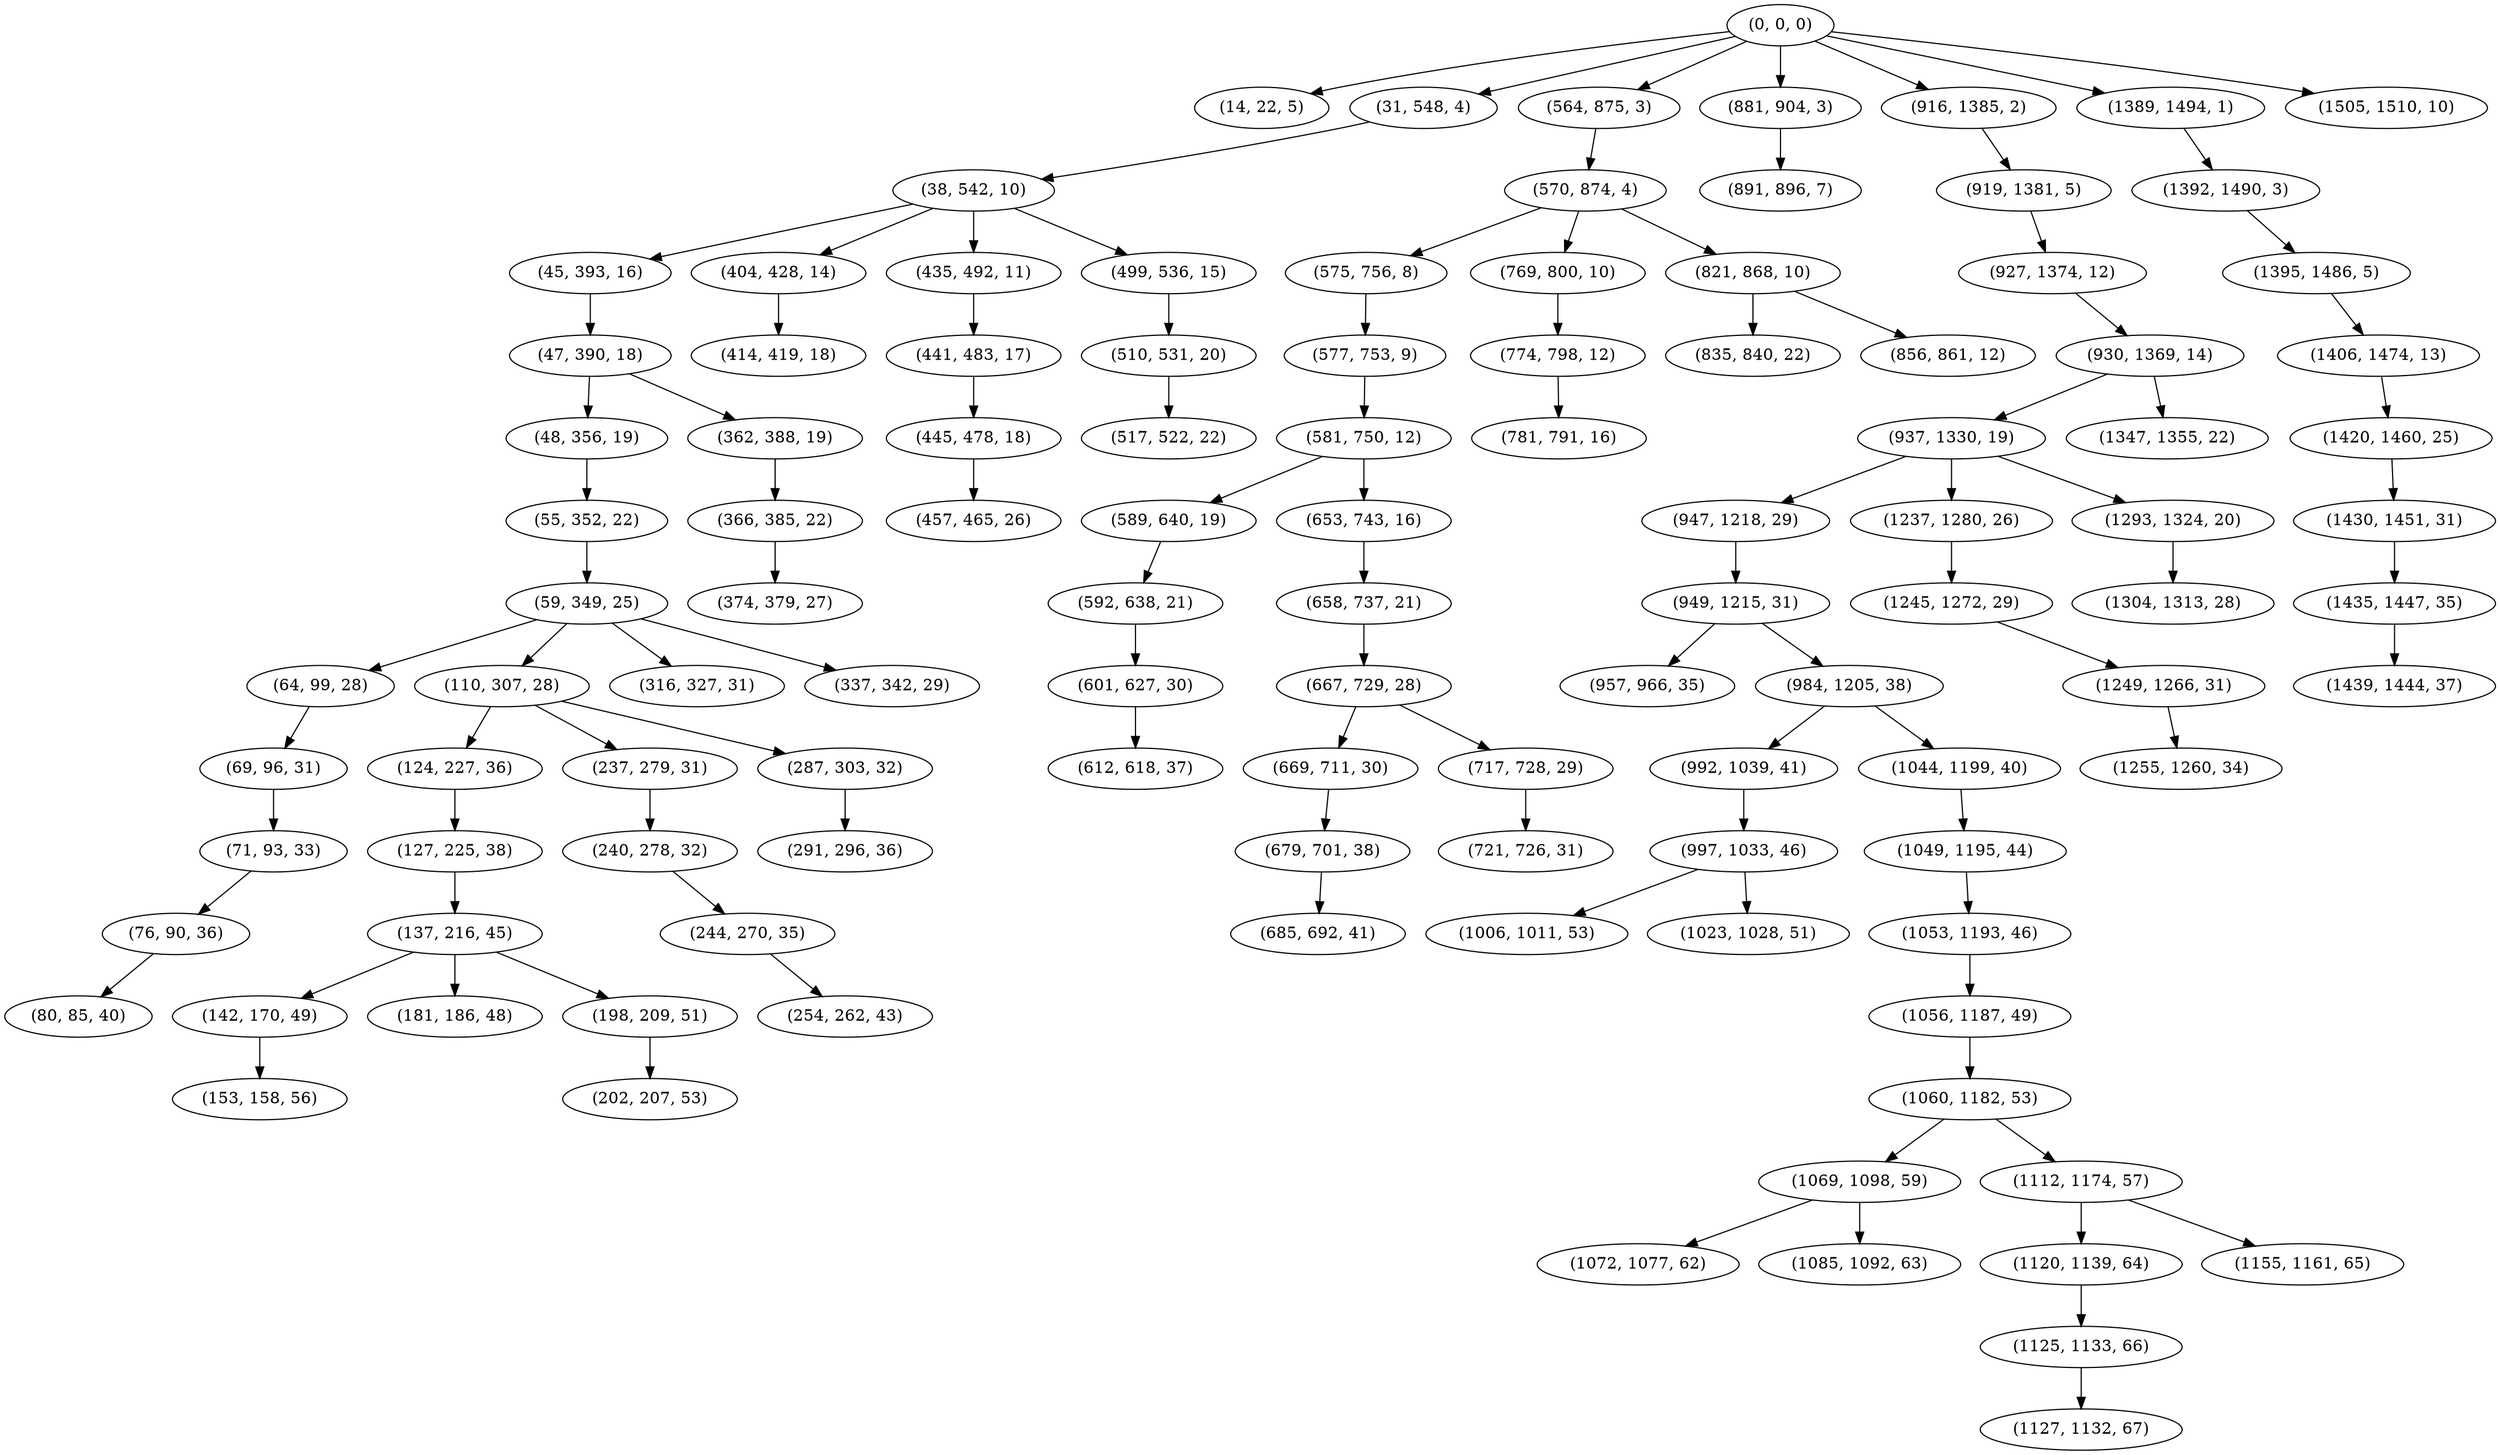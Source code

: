digraph tree {
    "(0, 0, 0)";
    "(14, 22, 5)";
    "(31, 548, 4)";
    "(38, 542, 10)";
    "(45, 393, 16)";
    "(47, 390, 18)";
    "(48, 356, 19)";
    "(55, 352, 22)";
    "(59, 349, 25)";
    "(64, 99, 28)";
    "(69, 96, 31)";
    "(71, 93, 33)";
    "(76, 90, 36)";
    "(80, 85, 40)";
    "(110, 307, 28)";
    "(124, 227, 36)";
    "(127, 225, 38)";
    "(137, 216, 45)";
    "(142, 170, 49)";
    "(153, 158, 56)";
    "(181, 186, 48)";
    "(198, 209, 51)";
    "(202, 207, 53)";
    "(237, 279, 31)";
    "(240, 278, 32)";
    "(244, 270, 35)";
    "(254, 262, 43)";
    "(287, 303, 32)";
    "(291, 296, 36)";
    "(316, 327, 31)";
    "(337, 342, 29)";
    "(362, 388, 19)";
    "(366, 385, 22)";
    "(374, 379, 27)";
    "(404, 428, 14)";
    "(414, 419, 18)";
    "(435, 492, 11)";
    "(441, 483, 17)";
    "(445, 478, 18)";
    "(457, 465, 26)";
    "(499, 536, 15)";
    "(510, 531, 20)";
    "(517, 522, 22)";
    "(564, 875, 3)";
    "(570, 874, 4)";
    "(575, 756, 8)";
    "(577, 753, 9)";
    "(581, 750, 12)";
    "(589, 640, 19)";
    "(592, 638, 21)";
    "(601, 627, 30)";
    "(612, 618, 37)";
    "(653, 743, 16)";
    "(658, 737, 21)";
    "(667, 729, 28)";
    "(669, 711, 30)";
    "(679, 701, 38)";
    "(685, 692, 41)";
    "(717, 728, 29)";
    "(721, 726, 31)";
    "(769, 800, 10)";
    "(774, 798, 12)";
    "(781, 791, 16)";
    "(821, 868, 10)";
    "(835, 840, 22)";
    "(856, 861, 12)";
    "(881, 904, 3)";
    "(891, 896, 7)";
    "(916, 1385, 2)";
    "(919, 1381, 5)";
    "(927, 1374, 12)";
    "(930, 1369, 14)";
    "(937, 1330, 19)";
    "(947, 1218, 29)";
    "(949, 1215, 31)";
    "(957, 966, 35)";
    "(984, 1205, 38)";
    "(992, 1039, 41)";
    "(997, 1033, 46)";
    "(1006, 1011, 53)";
    "(1023, 1028, 51)";
    "(1044, 1199, 40)";
    "(1049, 1195, 44)";
    "(1053, 1193, 46)";
    "(1056, 1187, 49)";
    "(1060, 1182, 53)";
    "(1069, 1098, 59)";
    "(1072, 1077, 62)";
    "(1085, 1092, 63)";
    "(1112, 1174, 57)";
    "(1120, 1139, 64)";
    "(1125, 1133, 66)";
    "(1127, 1132, 67)";
    "(1155, 1161, 65)";
    "(1237, 1280, 26)";
    "(1245, 1272, 29)";
    "(1249, 1266, 31)";
    "(1255, 1260, 34)";
    "(1293, 1324, 20)";
    "(1304, 1313, 28)";
    "(1347, 1355, 22)";
    "(1389, 1494, 1)";
    "(1392, 1490, 3)";
    "(1395, 1486, 5)";
    "(1406, 1474, 13)";
    "(1420, 1460, 25)";
    "(1430, 1451, 31)";
    "(1435, 1447, 35)";
    "(1439, 1444, 37)";
    "(1505, 1510, 10)";
    "(0, 0, 0)" -> "(14, 22, 5)";
    "(0, 0, 0)" -> "(31, 548, 4)";
    "(0, 0, 0)" -> "(564, 875, 3)";
    "(0, 0, 0)" -> "(881, 904, 3)";
    "(0, 0, 0)" -> "(916, 1385, 2)";
    "(0, 0, 0)" -> "(1389, 1494, 1)";
    "(0, 0, 0)" -> "(1505, 1510, 10)";
    "(31, 548, 4)" -> "(38, 542, 10)";
    "(38, 542, 10)" -> "(45, 393, 16)";
    "(38, 542, 10)" -> "(404, 428, 14)";
    "(38, 542, 10)" -> "(435, 492, 11)";
    "(38, 542, 10)" -> "(499, 536, 15)";
    "(45, 393, 16)" -> "(47, 390, 18)";
    "(47, 390, 18)" -> "(48, 356, 19)";
    "(47, 390, 18)" -> "(362, 388, 19)";
    "(48, 356, 19)" -> "(55, 352, 22)";
    "(55, 352, 22)" -> "(59, 349, 25)";
    "(59, 349, 25)" -> "(64, 99, 28)";
    "(59, 349, 25)" -> "(110, 307, 28)";
    "(59, 349, 25)" -> "(316, 327, 31)";
    "(59, 349, 25)" -> "(337, 342, 29)";
    "(64, 99, 28)" -> "(69, 96, 31)";
    "(69, 96, 31)" -> "(71, 93, 33)";
    "(71, 93, 33)" -> "(76, 90, 36)";
    "(76, 90, 36)" -> "(80, 85, 40)";
    "(110, 307, 28)" -> "(124, 227, 36)";
    "(110, 307, 28)" -> "(237, 279, 31)";
    "(110, 307, 28)" -> "(287, 303, 32)";
    "(124, 227, 36)" -> "(127, 225, 38)";
    "(127, 225, 38)" -> "(137, 216, 45)";
    "(137, 216, 45)" -> "(142, 170, 49)";
    "(137, 216, 45)" -> "(181, 186, 48)";
    "(137, 216, 45)" -> "(198, 209, 51)";
    "(142, 170, 49)" -> "(153, 158, 56)";
    "(198, 209, 51)" -> "(202, 207, 53)";
    "(237, 279, 31)" -> "(240, 278, 32)";
    "(240, 278, 32)" -> "(244, 270, 35)";
    "(244, 270, 35)" -> "(254, 262, 43)";
    "(287, 303, 32)" -> "(291, 296, 36)";
    "(362, 388, 19)" -> "(366, 385, 22)";
    "(366, 385, 22)" -> "(374, 379, 27)";
    "(404, 428, 14)" -> "(414, 419, 18)";
    "(435, 492, 11)" -> "(441, 483, 17)";
    "(441, 483, 17)" -> "(445, 478, 18)";
    "(445, 478, 18)" -> "(457, 465, 26)";
    "(499, 536, 15)" -> "(510, 531, 20)";
    "(510, 531, 20)" -> "(517, 522, 22)";
    "(564, 875, 3)" -> "(570, 874, 4)";
    "(570, 874, 4)" -> "(575, 756, 8)";
    "(570, 874, 4)" -> "(769, 800, 10)";
    "(570, 874, 4)" -> "(821, 868, 10)";
    "(575, 756, 8)" -> "(577, 753, 9)";
    "(577, 753, 9)" -> "(581, 750, 12)";
    "(581, 750, 12)" -> "(589, 640, 19)";
    "(581, 750, 12)" -> "(653, 743, 16)";
    "(589, 640, 19)" -> "(592, 638, 21)";
    "(592, 638, 21)" -> "(601, 627, 30)";
    "(601, 627, 30)" -> "(612, 618, 37)";
    "(653, 743, 16)" -> "(658, 737, 21)";
    "(658, 737, 21)" -> "(667, 729, 28)";
    "(667, 729, 28)" -> "(669, 711, 30)";
    "(667, 729, 28)" -> "(717, 728, 29)";
    "(669, 711, 30)" -> "(679, 701, 38)";
    "(679, 701, 38)" -> "(685, 692, 41)";
    "(717, 728, 29)" -> "(721, 726, 31)";
    "(769, 800, 10)" -> "(774, 798, 12)";
    "(774, 798, 12)" -> "(781, 791, 16)";
    "(821, 868, 10)" -> "(835, 840, 22)";
    "(821, 868, 10)" -> "(856, 861, 12)";
    "(881, 904, 3)" -> "(891, 896, 7)";
    "(916, 1385, 2)" -> "(919, 1381, 5)";
    "(919, 1381, 5)" -> "(927, 1374, 12)";
    "(927, 1374, 12)" -> "(930, 1369, 14)";
    "(930, 1369, 14)" -> "(937, 1330, 19)";
    "(930, 1369, 14)" -> "(1347, 1355, 22)";
    "(937, 1330, 19)" -> "(947, 1218, 29)";
    "(937, 1330, 19)" -> "(1237, 1280, 26)";
    "(937, 1330, 19)" -> "(1293, 1324, 20)";
    "(947, 1218, 29)" -> "(949, 1215, 31)";
    "(949, 1215, 31)" -> "(957, 966, 35)";
    "(949, 1215, 31)" -> "(984, 1205, 38)";
    "(984, 1205, 38)" -> "(992, 1039, 41)";
    "(984, 1205, 38)" -> "(1044, 1199, 40)";
    "(992, 1039, 41)" -> "(997, 1033, 46)";
    "(997, 1033, 46)" -> "(1006, 1011, 53)";
    "(997, 1033, 46)" -> "(1023, 1028, 51)";
    "(1044, 1199, 40)" -> "(1049, 1195, 44)";
    "(1049, 1195, 44)" -> "(1053, 1193, 46)";
    "(1053, 1193, 46)" -> "(1056, 1187, 49)";
    "(1056, 1187, 49)" -> "(1060, 1182, 53)";
    "(1060, 1182, 53)" -> "(1069, 1098, 59)";
    "(1060, 1182, 53)" -> "(1112, 1174, 57)";
    "(1069, 1098, 59)" -> "(1072, 1077, 62)";
    "(1069, 1098, 59)" -> "(1085, 1092, 63)";
    "(1112, 1174, 57)" -> "(1120, 1139, 64)";
    "(1112, 1174, 57)" -> "(1155, 1161, 65)";
    "(1120, 1139, 64)" -> "(1125, 1133, 66)";
    "(1125, 1133, 66)" -> "(1127, 1132, 67)";
    "(1237, 1280, 26)" -> "(1245, 1272, 29)";
    "(1245, 1272, 29)" -> "(1249, 1266, 31)";
    "(1249, 1266, 31)" -> "(1255, 1260, 34)";
    "(1293, 1324, 20)" -> "(1304, 1313, 28)";
    "(1389, 1494, 1)" -> "(1392, 1490, 3)";
    "(1392, 1490, 3)" -> "(1395, 1486, 5)";
    "(1395, 1486, 5)" -> "(1406, 1474, 13)";
    "(1406, 1474, 13)" -> "(1420, 1460, 25)";
    "(1420, 1460, 25)" -> "(1430, 1451, 31)";
    "(1430, 1451, 31)" -> "(1435, 1447, 35)";
    "(1435, 1447, 35)" -> "(1439, 1444, 37)";
}
